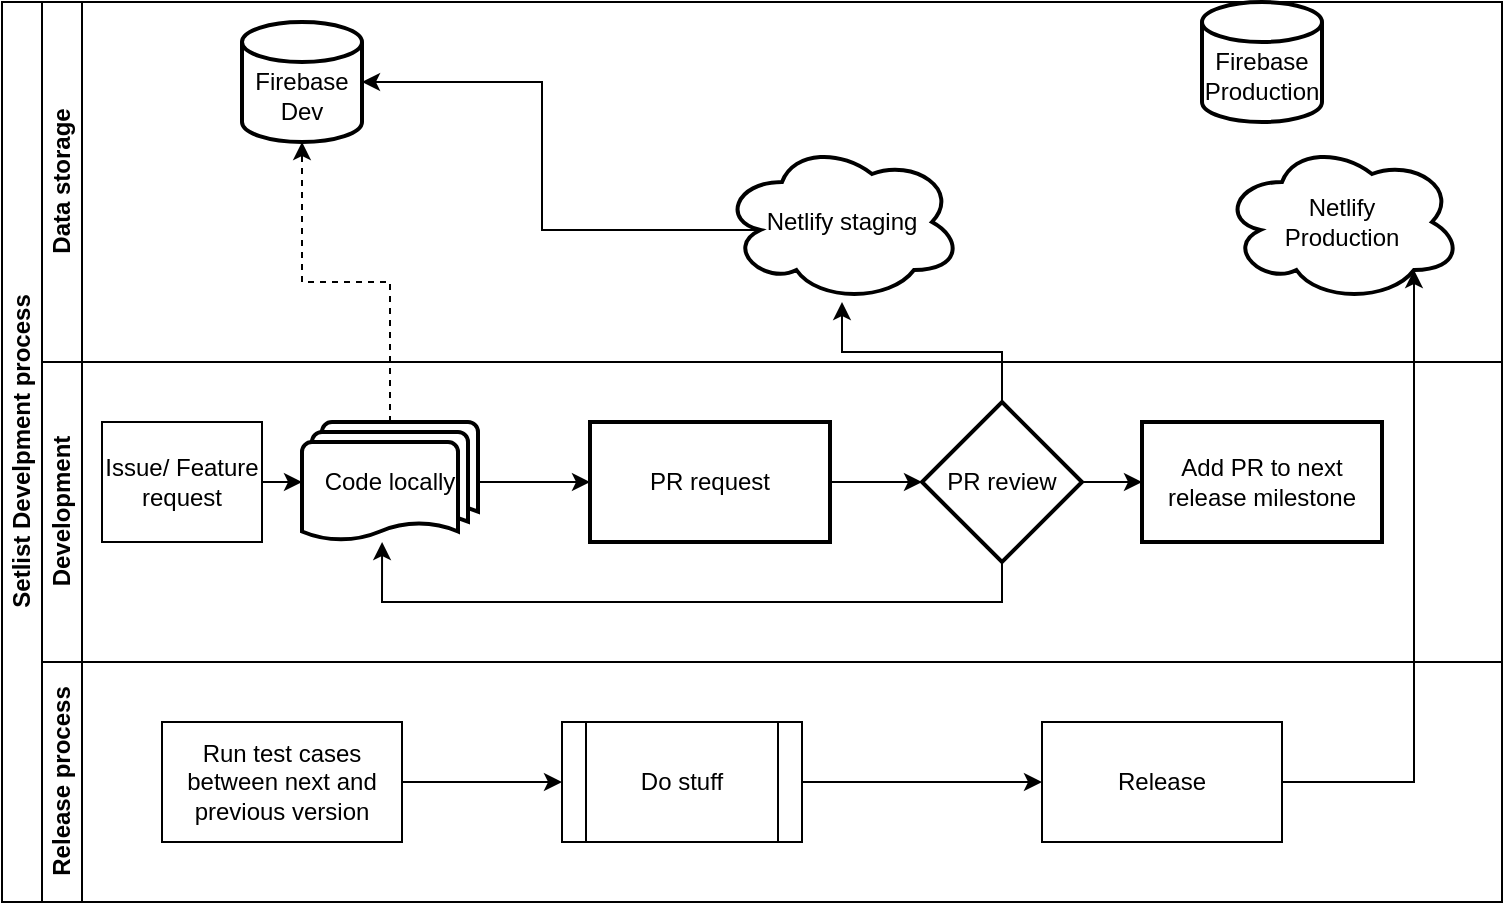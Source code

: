 <mxfile version="13.5.8" type="github">
  <diagram id="prtHgNgQTEPvFCAcTncT" name="Page-1">
    <mxGraphModel dx="1422" dy="745" grid="1" gridSize="10" guides="1" tooltips="1" connect="1" arrows="1" fold="1" page="1" pageScale="1" pageWidth="827" pageHeight="1169" math="0" shadow="0">
      <root>
        <mxCell id="0" />
        <mxCell id="1" parent="0" />
        <mxCell id="dNxyNK7c78bLwvsdeMH5-19" value="Setlist Develpment process" style="swimlane;html=1;childLayout=stackLayout;resizeParent=1;resizeParentMax=0;horizontal=0;startSize=20;horizontalStack=0;" parent="1" vertex="1">
          <mxGeometry x="40" y="80" width="750" height="450" as="geometry" />
        </mxCell>
        <mxCell id="dNxyNK7c78bLwvsdeMH5-20" value="Data storage" style="swimlane;html=1;startSize=20;horizontal=0;" parent="dNxyNK7c78bLwvsdeMH5-19" vertex="1">
          <mxGeometry x="20" width="730" height="180" as="geometry">
            <mxRectangle x="20" width="430" height="20" as="alternateBounds" />
          </mxGeometry>
        </mxCell>
        <mxCell id="tucuP7fHTFOOz9sArsQ8-1" value="&lt;br&gt;Firebase Dev" style="strokeWidth=2;html=1;shape=mxgraph.flowchart.database;whiteSpace=wrap;" vertex="1" parent="dNxyNK7c78bLwvsdeMH5-20">
          <mxGeometry x="100" y="10" width="60" height="60" as="geometry" />
        </mxCell>
        <mxCell id="tucuP7fHTFOOz9sArsQ8-17" style="edgeStyle=orthogonalEdgeStyle;rounded=0;orthogonalLoop=1;jettySize=auto;html=1;exitX=0.16;exitY=0.55;exitDx=0;exitDy=0;exitPerimeter=0;strokeColor=#000000;" edge="1" parent="dNxyNK7c78bLwvsdeMH5-20" source="tucuP7fHTFOOz9sArsQ8-14" target="tucuP7fHTFOOz9sArsQ8-1">
          <mxGeometry relative="1" as="geometry" />
        </mxCell>
        <mxCell id="tucuP7fHTFOOz9sArsQ8-25" value="&lt;br&gt;Firebase&lt;br&gt;Production" style="strokeWidth=2;html=1;shape=mxgraph.flowchart.database;whiteSpace=wrap;" vertex="1" parent="dNxyNK7c78bLwvsdeMH5-20">
          <mxGeometry x="580" width="60" height="60" as="geometry" />
        </mxCell>
        <mxCell id="tucuP7fHTFOOz9sArsQ8-14" value="Netlify staging" style="ellipse;shape=cloud;whiteSpace=wrap;html=1;strokeWidth=2;" vertex="1" parent="dNxyNK7c78bLwvsdeMH5-20">
          <mxGeometry x="340" y="70" width="120" height="80" as="geometry" />
        </mxCell>
        <mxCell id="tucuP7fHTFOOz9sArsQ8-26" value="Netlify&lt;br&gt;Production" style="ellipse;shape=cloud;whiteSpace=wrap;html=1;strokeWidth=2;" vertex="1" parent="dNxyNK7c78bLwvsdeMH5-20">
          <mxGeometry x="590" y="70" width="120" height="80" as="geometry" />
        </mxCell>
        <mxCell id="dNxyNK7c78bLwvsdeMH5-21" value="Development" style="swimlane;html=1;startSize=20;horizontal=0;" parent="dNxyNK7c78bLwvsdeMH5-19" vertex="1">
          <mxGeometry x="20" y="180" width="730" height="150" as="geometry" />
        </mxCell>
        <mxCell id="tucuP7fHTFOOz9sArsQ8-7" style="edgeStyle=orthogonalEdgeStyle;rounded=0;orthogonalLoop=1;jettySize=auto;html=1;exitX=1;exitY=0.5;exitDx=0;exitDy=0;entryX=0;entryY=0.5;entryDx=0;entryDy=0;entryPerimeter=0;strokeColor=#000000;" edge="1" parent="dNxyNK7c78bLwvsdeMH5-21" source="dNxyNK7c78bLwvsdeMH5-26" target="tucuP7fHTFOOz9sArsQ8-5">
          <mxGeometry relative="1" as="geometry" />
        </mxCell>
        <mxCell id="dNxyNK7c78bLwvsdeMH5-26" value="Issue/ Feature request" style="rounded=0;whiteSpace=wrap;html=1;fontFamily=Helvetica;fontSize=12;fontColor=#000000;align=center;" parent="dNxyNK7c78bLwvsdeMH5-21" vertex="1">
          <mxGeometry x="30" y="30" width="80" height="60" as="geometry" />
        </mxCell>
        <mxCell id="tucuP7fHTFOOz9sArsQ8-5" value="Code locally" style="strokeWidth=2;html=1;shape=mxgraph.flowchart.multi-document;whiteSpace=wrap;" vertex="1" parent="dNxyNK7c78bLwvsdeMH5-21">
          <mxGeometry x="130" y="30" width="88" height="60" as="geometry" />
        </mxCell>
        <mxCell id="tucuP7fHTFOOz9sArsQ8-11" value="" style="edgeStyle=orthogonalEdgeStyle;rounded=0;orthogonalLoop=1;jettySize=auto;html=1;strokeColor=#000000;" edge="1" parent="dNxyNK7c78bLwvsdeMH5-21" source="tucuP7fHTFOOz9sArsQ8-5" target="tucuP7fHTFOOz9sArsQ8-10">
          <mxGeometry relative="1" as="geometry" />
        </mxCell>
        <mxCell id="tucuP7fHTFOOz9sArsQ8-10" value="PR request" style="whiteSpace=wrap;html=1;strokeWidth=2;" vertex="1" parent="dNxyNK7c78bLwvsdeMH5-21">
          <mxGeometry x="274" y="30" width="120" height="60" as="geometry" />
        </mxCell>
        <mxCell id="tucuP7fHTFOOz9sArsQ8-13" value="" style="edgeStyle=orthogonalEdgeStyle;rounded=0;orthogonalLoop=1;jettySize=auto;html=1;strokeColor=#000000;" edge="1" parent="dNxyNK7c78bLwvsdeMH5-21" source="tucuP7fHTFOOz9sArsQ8-10" target="tucuP7fHTFOOz9sArsQ8-12">
          <mxGeometry relative="1" as="geometry" />
        </mxCell>
        <mxCell id="tucuP7fHTFOOz9sArsQ8-16" style="edgeStyle=orthogonalEdgeStyle;rounded=0;orthogonalLoop=1;jettySize=auto;html=1;exitX=0.5;exitY=1;exitDx=0;exitDy=0;entryX=0.455;entryY=1;entryDx=0;entryDy=0;entryPerimeter=0;strokeColor=#000000;" edge="1" parent="dNxyNK7c78bLwvsdeMH5-21" source="tucuP7fHTFOOz9sArsQ8-12" target="tucuP7fHTFOOz9sArsQ8-5">
          <mxGeometry relative="1" as="geometry" />
        </mxCell>
        <mxCell id="tucuP7fHTFOOz9sArsQ8-12" value="PR review" style="rhombus;whiteSpace=wrap;html=1;strokeWidth=2;" vertex="1" parent="dNxyNK7c78bLwvsdeMH5-21">
          <mxGeometry x="440" y="20" width="80" height="80" as="geometry" />
        </mxCell>
        <mxCell id="tucuP7fHTFOOz9sArsQ8-19" value="" style="edgeStyle=orthogonalEdgeStyle;rounded=0;orthogonalLoop=1;jettySize=auto;html=1;strokeColor=#000000;" edge="1" parent="dNxyNK7c78bLwvsdeMH5-21" source="tucuP7fHTFOOz9sArsQ8-12" target="tucuP7fHTFOOz9sArsQ8-18">
          <mxGeometry relative="1" as="geometry" />
        </mxCell>
        <mxCell id="tucuP7fHTFOOz9sArsQ8-18" value="Add PR to next release milestone" style="whiteSpace=wrap;html=1;strokeWidth=2;" vertex="1" parent="dNxyNK7c78bLwvsdeMH5-21">
          <mxGeometry x="550" y="30" width="120" height="60" as="geometry" />
        </mxCell>
        <mxCell id="dNxyNK7c78bLwvsdeMH5-22" value="Release process" style="swimlane;html=1;startSize=20;horizontal=0;" parent="dNxyNK7c78bLwvsdeMH5-19" vertex="1">
          <mxGeometry x="20" y="330" width="730" height="120" as="geometry" />
        </mxCell>
        <mxCell id="tucuP7fHTFOOz9sArsQ8-22" style="edgeStyle=orthogonalEdgeStyle;rounded=0;orthogonalLoop=1;jettySize=auto;html=1;exitX=1;exitY=0.5;exitDx=0;exitDy=0;entryX=0;entryY=0.5;entryDx=0;entryDy=0;strokeColor=#000000;" edge="1" parent="dNxyNK7c78bLwvsdeMH5-22" source="tucuP7fHTFOOz9sArsQ8-20" target="tucuP7fHTFOOz9sArsQ8-21">
          <mxGeometry relative="1" as="geometry" />
        </mxCell>
        <mxCell id="tucuP7fHTFOOz9sArsQ8-20" value="Run test cases between next and previous version" style="rounded=0;whiteSpace=wrap;html=1;" vertex="1" parent="dNxyNK7c78bLwvsdeMH5-22">
          <mxGeometry x="60" y="30" width="120" height="60" as="geometry" />
        </mxCell>
        <mxCell id="tucuP7fHTFOOz9sArsQ8-24" style="edgeStyle=orthogonalEdgeStyle;rounded=0;orthogonalLoop=1;jettySize=auto;html=1;exitX=1;exitY=0.5;exitDx=0;exitDy=0;strokeColor=#000000;" edge="1" parent="dNxyNK7c78bLwvsdeMH5-22" source="tucuP7fHTFOOz9sArsQ8-21" target="tucuP7fHTFOOz9sArsQ8-23">
          <mxGeometry relative="1" as="geometry" />
        </mxCell>
        <mxCell id="tucuP7fHTFOOz9sArsQ8-21" value="Do stuff" style="shape=process;whiteSpace=wrap;html=1;backgroundOutline=1;" vertex="1" parent="dNxyNK7c78bLwvsdeMH5-22">
          <mxGeometry x="260" y="30" width="120" height="60" as="geometry" />
        </mxCell>
        <mxCell id="tucuP7fHTFOOz9sArsQ8-23" value="Release" style="rounded=0;whiteSpace=wrap;html=1;" vertex="1" parent="dNxyNK7c78bLwvsdeMH5-22">
          <mxGeometry x="500" y="30" width="120" height="60" as="geometry" />
        </mxCell>
        <mxCell id="tucuP7fHTFOOz9sArsQ8-6" style="edgeStyle=orthogonalEdgeStyle;rounded=0;orthogonalLoop=1;jettySize=auto;html=1;exitX=0.5;exitY=0;exitDx=0;exitDy=0;exitPerimeter=0;entryX=0.5;entryY=1;entryDx=0;entryDy=0;entryPerimeter=0;dashed=1;" edge="1" parent="dNxyNK7c78bLwvsdeMH5-19" source="tucuP7fHTFOOz9sArsQ8-5" target="tucuP7fHTFOOz9sArsQ8-1">
          <mxGeometry relative="1" as="geometry" />
        </mxCell>
        <mxCell id="tucuP7fHTFOOz9sArsQ8-15" value="" style="edgeStyle=orthogonalEdgeStyle;rounded=0;orthogonalLoop=1;jettySize=auto;html=1;strokeColor=#000000;" edge="1" parent="dNxyNK7c78bLwvsdeMH5-19" source="tucuP7fHTFOOz9sArsQ8-12" target="tucuP7fHTFOOz9sArsQ8-14">
          <mxGeometry relative="1" as="geometry" />
        </mxCell>
        <mxCell id="tucuP7fHTFOOz9sArsQ8-27" style="edgeStyle=orthogonalEdgeStyle;rounded=0;orthogonalLoop=1;jettySize=auto;html=1;exitX=1;exitY=0.5;exitDx=0;exitDy=0;entryX=0.8;entryY=0.8;entryDx=0;entryDy=0;entryPerimeter=0;strokeColor=#000000;" edge="1" parent="dNxyNK7c78bLwvsdeMH5-19" source="tucuP7fHTFOOz9sArsQ8-23" target="tucuP7fHTFOOz9sArsQ8-26">
          <mxGeometry relative="1" as="geometry" />
        </mxCell>
      </root>
    </mxGraphModel>
  </diagram>
</mxfile>

